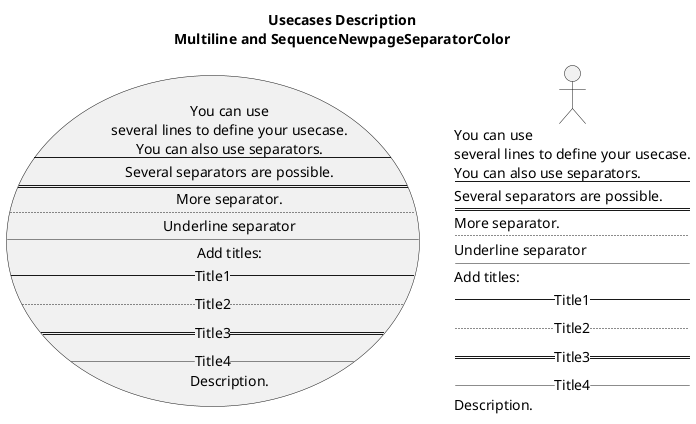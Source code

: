 @startuml

title Usecases Description\nMultiline and SequenceNewpageSeparatorColor

usecase UC1 as "You can use
several lines to define your usecase.
You can also use separators.
--
Several separators are possible.
==
More separator.
..
Underline separator
__
Add titles:
--Title1--
..Title2..
==Title3==
__Title4__
Description."

actor U1 as "You can use
several lines to define your usecase.
You can also use separators.
--
Several separators are possible.
==
More separator.
..
Underline separator
__
Add titles:
--Title1--
..Title2..
==Title3==
__Title4__
Description."

@enduml